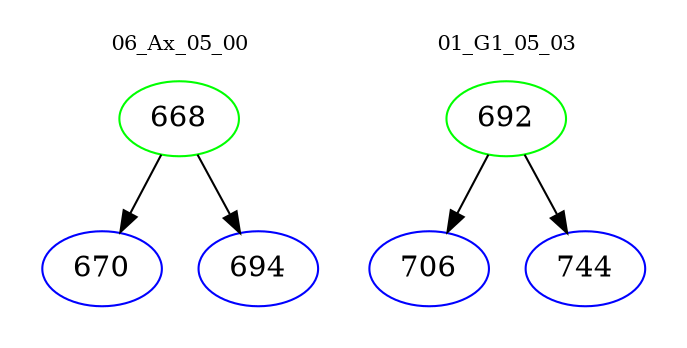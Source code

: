 digraph{
subgraph cluster_0 {
color = white
label = "06_Ax_05_00";
fontsize=10;
T0_668 [label="668", color="green"]
T0_668 -> T0_670 [color="black"]
T0_670 [label="670", color="blue"]
T0_668 -> T0_694 [color="black"]
T0_694 [label="694", color="blue"]
}
subgraph cluster_1 {
color = white
label = "01_G1_05_03";
fontsize=10;
T1_692 [label="692", color="green"]
T1_692 -> T1_706 [color="black"]
T1_706 [label="706", color="blue"]
T1_692 -> T1_744 [color="black"]
T1_744 [label="744", color="blue"]
}
}
